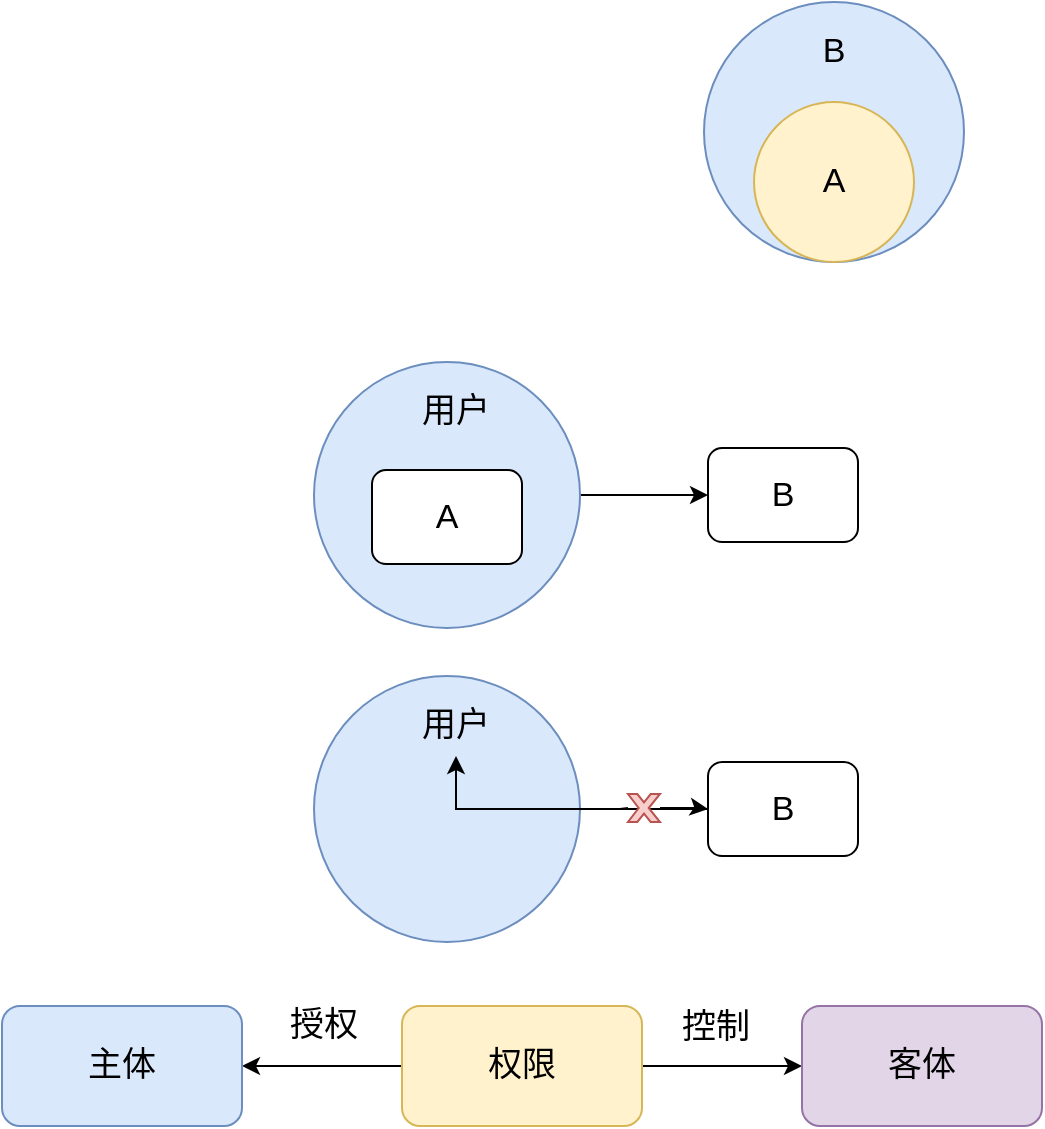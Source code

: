 <mxfile version="15.8.2" type="github" pages="3">
  <diagram id="taceTyAJeEGdWVK7jZ3p" name="第 1 页">
    <mxGraphModel dx="1298" dy="777" grid="0" gridSize="10" guides="0" tooltips="1" connect="1" arrows="1" fold="1" page="1" pageScale="1" pageWidth="827" pageHeight="1169" math="0" shadow="0">
      <root>
        <mxCell id="0" />
        <mxCell id="1" parent="0" />
        <mxCell id="iiYgcyE7dTDsDeEAPiA--2" value="" style="ellipse;whiteSpace=wrap;html=1;aspect=fixed;fillColor=#dae8fc;strokeColor=#6c8ebf;" vertex="1" parent="1">
          <mxGeometry x="410" y="170" width="130" height="130" as="geometry" />
        </mxCell>
        <mxCell id="iiYgcyE7dTDsDeEAPiA--1" value="" style="ellipse;whiteSpace=wrap;html=1;aspect=fixed;fillColor=#fff2cc;strokeColor=#d6b656;" vertex="1" parent="1">
          <mxGeometry x="435" y="220" width="80" height="80" as="geometry" />
        </mxCell>
        <mxCell id="iiYgcyE7dTDsDeEAPiA--4" value="A" style="text;html=1;strokeColor=none;fillColor=none;align=center;verticalAlign=middle;whiteSpace=wrap;rounded=0;fontSize=17;" vertex="1" parent="1">
          <mxGeometry x="445" y="245" width="60" height="30" as="geometry" />
        </mxCell>
        <mxCell id="iiYgcyE7dTDsDeEAPiA--5" value="B" style="text;html=1;strokeColor=none;fillColor=none;align=center;verticalAlign=middle;whiteSpace=wrap;rounded=0;fontSize=17;" vertex="1" parent="1">
          <mxGeometry x="445" y="180" width="60" height="30" as="geometry" />
        </mxCell>
        <mxCell id="iiYgcyE7dTDsDeEAPiA--23" value="" style="edgeStyle=orthogonalEdgeStyle;rounded=0;orthogonalLoop=1;jettySize=auto;html=1;fontSize=17;" edge="1" parent="1" source="iiYgcyE7dTDsDeEAPiA--14" target="iiYgcyE7dTDsDeEAPiA--15">
          <mxGeometry relative="1" as="geometry" />
        </mxCell>
        <mxCell id="iiYgcyE7dTDsDeEAPiA--14" value="" style="ellipse;whiteSpace=wrap;html=1;aspect=fixed;fontSize=17;fillColor=#dae8fc;strokeColor=#6c8ebf;" vertex="1" parent="1">
          <mxGeometry x="215" y="350" width="133" height="133" as="geometry" />
        </mxCell>
        <mxCell id="iiYgcyE7dTDsDeEAPiA--15" value="B" style="rounded=1;whiteSpace=wrap;html=1;fontSize=17;" vertex="1" parent="1">
          <mxGeometry x="412" y="393" width="75" height="47" as="geometry" />
        </mxCell>
        <mxCell id="iiYgcyE7dTDsDeEAPiA--16" value="A" style="rounded=1;whiteSpace=wrap;html=1;fontSize=17;" vertex="1" parent="1">
          <mxGeometry x="244" y="404" width="75" height="47" as="geometry" />
        </mxCell>
        <mxCell id="iiYgcyE7dTDsDeEAPiA--18" value="用户" style="text;html=1;strokeColor=none;fillColor=none;align=center;verticalAlign=middle;whiteSpace=wrap;rounded=0;fontSize=17;" vertex="1" parent="1">
          <mxGeometry x="256" y="360" width="60" height="30" as="geometry" />
        </mxCell>
        <mxCell id="iiYgcyE7dTDsDeEAPiA--24" value="" style="edgeStyle=orthogonalEdgeStyle;rounded=0;orthogonalLoop=1;jettySize=auto;html=1;fontSize=17;startArrow=none;" edge="1" parent="1" source="iiYgcyE7dTDsDeEAPiA--29" target="iiYgcyE7dTDsDeEAPiA--26">
          <mxGeometry relative="1" as="geometry" />
        </mxCell>
        <mxCell id="iiYgcyE7dTDsDeEAPiA--25" value="" style="ellipse;whiteSpace=wrap;html=1;aspect=fixed;fontSize=17;fillColor=#dae8fc;strokeColor=#6c8ebf;" vertex="1" parent="1">
          <mxGeometry x="215" y="507" width="133" height="133" as="geometry" />
        </mxCell>
        <mxCell id="iiYgcyE7dTDsDeEAPiA--37" value="" style="edgeStyle=orthogonalEdgeStyle;rounded=0;orthogonalLoop=1;jettySize=auto;html=1;fontSize=17;" edge="1" parent="1" source="iiYgcyE7dTDsDeEAPiA--26" target="iiYgcyE7dTDsDeEAPiA--28">
          <mxGeometry relative="1" as="geometry" />
        </mxCell>
        <mxCell id="iiYgcyE7dTDsDeEAPiA--26" value="B" style="rounded=1;whiteSpace=wrap;html=1;fontSize=17;" vertex="1" parent="1">
          <mxGeometry x="412" y="550" width="75" height="47" as="geometry" />
        </mxCell>
        <mxCell id="iiYgcyE7dTDsDeEAPiA--28" value="用户" style="text;html=1;strokeColor=none;fillColor=none;align=center;verticalAlign=middle;whiteSpace=wrap;rounded=0;fontSize=17;" vertex="1" parent="1">
          <mxGeometry x="256" y="517" width="60" height="30" as="geometry" />
        </mxCell>
        <mxCell id="iiYgcyE7dTDsDeEAPiA--29" value="" style="verticalLabelPosition=bottom;verticalAlign=top;html=1;shape=mxgraph.basic.x;fontSize=17;fillColor=#f8cecc;strokeColor=#b85450;" vertex="1" parent="1">
          <mxGeometry x="372" y="566" width="16" height="14" as="geometry" />
        </mxCell>
        <mxCell id="iiYgcyE7dTDsDeEAPiA--30" value="" style="edgeStyle=orthogonalEdgeStyle;rounded=0;orthogonalLoop=1;jettySize=auto;html=1;fontSize=17;endArrow=none;" edge="1" parent="1" source="iiYgcyE7dTDsDeEAPiA--25" target="iiYgcyE7dTDsDeEAPiA--29">
          <mxGeometry relative="1" as="geometry">
            <mxPoint x="348" y="573.5" as="sourcePoint" />
            <mxPoint x="412" y="573.5" as="targetPoint" />
          </mxGeometry>
        </mxCell>
        <mxCell id="iiYgcyE7dTDsDeEAPiA--43" value="" style="edgeStyle=orthogonalEdgeStyle;rounded=0;orthogonalLoop=1;jettySize=auto;html=1;fontSize=17;exitX=0;exitY=0.5;exitDx=0;exitDy=0;entryX=1;entryY=0.5;entryDx=0;entryDy=0;" edge="1" parent="1" source="iiYgcyE7dTDsDeEAPiA--42" target="iiYgcyE7dTDsDeEAPiA--40">
          <mxGeometry relative="1" as="geometry" />
        </mxCell>
        <mxCell id="iiYgcyE7dTDsDeEAPiA--40" value="主体" style="rounded=1;whiteSpace=wrap;html=1;fontSize=17;fillColor=#dae8fc;strokeColor=#6c8ebf;" vertex="1" parent="1">
          <mxGeometry x="59" y="672" width="120" height="60" as="geometry" />
        </mxCell>
        <mxCell id="iiYgcyE7dTDsDeEAPiA--45" value="" style="edgeStyle=orthogonalEdgeStyle;rounded=0;orthogonalLoop=1;jettySize=auto;html=1;fontSize=17;" edge="1" parent="1" source="iiYgcyE7dTDsDeEAPiA--42" target="iiYgcyE7dTDsDeEAPiA--44">
          <mxGeometry relative="1" as="geometry" />
        </mxCell>
        <mxCell id="iiYgcyE7dTDsDeEAPiA--42" value="权限" style="whiteSpace=wrap;html=1;rounded=1;fontSize=17;fillColor=#fff2cc;strokeColor=#d6b656;" vertex="1" parent="1">
          <mxGeometry x="259" y="672" width="120" height="60" as="geometry" />
        </mxCell>
        <mxCell id="iiYgcyE7dTDsDeEAPiA--44" value="客体" style="whiteSpace=wrap;html=1;rounded=1;fontSize=17;fillColor=#e1d5e7;strokeColor=#9673a6;" vertex="1" parent="1">
          <mxGeometry x="459" y="672" width="120" height="60" as="geometry" />
        </mxCell>
        <mxCell id="iiYgcyE7dTDsDeEAPiA--49" value="控制" style="text;html=1;strokeColor=none;fillColor=none;align=center;verticalAlign=middle;whiteSpace=wrap;rounded=0;fontSize=17;" vertex="1" parent="1">
          <mxGeometry x="386" y="668" width="60" height="30" as="geometry" />
        </mxCell>
        <mxCell id="iiYgcyE7dTDsDeEAPiA--63" value="授权" style="text;html=1;strokeColor=none;fillColor=none;align=center;verticalAlign=middle;whiteSpace=wrap;rounded=0;fontSize=17;" vertex="1" parent="1">
          <mxGeometry x="182" y="667" width="76" height="30" as="geometry" />
        </mxCell>
      </root>
    </mxGraphModel>
  </diagram>
  <diagram id="4K5yfLkLOCNNcJxY2Tbe" name="第 2 页">
    <mxGraphModel dx="1298" dy="777" grid="0" gridSize="10" guides="1" tooltips="1" connect="1" arrows="1" fold="1" page="1" pageScale="1" pageWidth="827" pageHeight="1169" math="0" shadow="0">
      <root>
        <mxCell id="sagHGQfsNxyZsXRIytKO-0" />
        <mxCell id="sagHGQfsNxyZsXRIytKO-1" parent="sagHGQfsNxyZsXRIytKO-0" />
        <mxCell id="sagHGQfsNxyZsXRIytKO-2" value="用户A" style="rounded=1;whiteSpace=wrap;html=1;fontSize=17;fillColor=#dae8fc;strokeColor=#6c8ebf;" vertex="1" parent="sagHGQfsNxyZsXRIytKO-1">
          <mxGeometry x="51" y="123" width="78" height="60" as="geometry" />
        </mxCell>
        <mxCell id="sagHGQfsNxyZsXRIytKO-3" value="用户B" style="rounded=1;whiteSpace=wrap;html=1;fontSize=17;fillColor=#dae8fc;strokeColor=#6c8ebf;" vertex="1" parent="sagHGQfsNxyZsXRIytKO-1">
          <mxGeometry x="51" y="242" width="78" height="60" as="geometry" />
        </mxCell>
        <mxCell id="sagHGQfsNxyZsXRIytKO-4" value="用户B" style="rounded=1;whiteSpace=wrap;html=1;fontSize=17;fillColor=#dae8fc;strokeColor=#6c8ebf;" vertex="1" parent="sagHGQfsNxyZsXRIytKO-1">
          <mxGeometry x="51" y="361" width="78" height="60" as="geometry" />
        </mxCell>
        <mxCell id="sagHGQfsNxyZsXRIytKO-5" value="查看者" style="rounded=1;whiteSpace=wrap;html=1;fontSize=17;fillColor=#d5e8d4;strokeColor=#82b366;" vertex="1" parent="sagHGQfsNxyZsXRIytKO-1">
          <mxGeometry x="281" y="123" width="115" height="60" as="geometry" />
        </mxCell>
        <mxCell id="sagHGQfsNxyZsXRIytKO-6" value="编辑角色" style="rounded=1;whiteSpace=wrap;html=1;fontSize=17;fillColor=#d5e8d4;strokeColor=#82b366;" vertex="1" parent="sagHGQfsNxyZsXRIytKO-1">
          <mxGeometry x="281" y="242" width="115" height="60" as="geometry" />
        </mxCell>
        <mxCell id="sagHGQfsNxyZsXRIytKO-7" value="审核角色" style="rounded=1;whiteSpace=wrap;html=1;fontSize=17;fillColor=#d5e8d4;strokeColor=#82b366;" vertex="1" parent="sagHGQfsNxyZsXRIytKO-1">
          <mxGeometry x="281" y="361" width="115" height="60" as="geometry" />
        </mxCell>
        <mxCell id="sagHGQfsNxyZsXRIytKO-9" value="查看权限" style="rounded=1;whiteSpace=wrap;html=1;fontSize=17;fillColor=#d5e8d4;strokeColor=#82b366;" vertex="1" parent="sagHGQfsNxyZsXRIytKO-1">
          <mxGeometry x="548" y="123" width="115" height="39" as="geometry" />
        </mxCell>
        <mxCell id="sagHGQfsNxyZsXRIytKO-10" value="新增权限" style="rounded=1;whiteSpace=wrap;html=1;fontSize=17;fillColor=#d5e8d4;strokeColor=#82b366;" vertex="1" parent="sagHGQfsNxyZsXRIytKO-1">
          <mxGeometry x="548" y="190" width="115" height="35" as="geometry" />
        </mxCell>
        <mxCell id="sagHGQfsNxyZsXRIytKO-12" value="删除权限" style="rounded=1;whiteSpace=wrap;html=1;fontSize=17;fillColor=#d5e8d4;strokeColor=#82b366;" vertex="1" parent="sagHGQfsNxyZsXRIytKO-1">
          <mxGeometry x="548" y="254.5" width="115" height="35" as="geometry" />
        </mxCell>
        <mxCell id="sagHGQfsNxyZsXRIytKO-13" value="修改权限" style="rounded=1;whiteSpace=wrap;html=1;fontSize=17;fillColor=#d5e8d4;strokeColor=#82b366;" vertex="1" parent="sagHGQfsNxyZsXRIytKO-1">
          <mxGeometry x="548" y="319" width="115" height="35" as="geometry" />
        </mxCell>
        <mxCell id="sagHGQfsNxyZsXRIytKO-14" value="审核权限" style="rounded=1;whiteSpace=wrap;html=1;fontSize=17;fillColor=#d5e8d4;strokeColor=#82b366;" vertex="1" parent="sagHGQfsNxyZsXRIytKO-1">
          <mxGeometry x="548" y="384" width="115" height="35" as="geometry" />
        </mxCell>
        <mxCell id="sagHGQfsNxyZsXRIytKO-16" value="" style="endArrow=blockThin;html=1;rounded=0;fontSize=17;exitX=1;exitY=0.5;exitDx=0;exitDy=0;entryX=0;entryY=0.5;entryDx=0;entryDy=0;strokeWidth=2;jumpSize=6;startSize=6;endFill=1;" edge="1" parent="sagHGQfsNxyZsXRIytKO-1" source="sagHGQfsNxyZsXRIytKO-6" target="sagHGQfsNxyZsXRIytKO-10">
          <mxGeometry width="50" height="50" relative="1" as="geometry">
            <mxPoint x="387" y="303" as="sourcePoint" />
            <mxPoint x="437" y="253" as="targetPoint" />
          </mxGeometry>
        </mxCell>
        <mxCell id="sagHGQfsNxyZsXRIytKO-17" value="" style="endArrow=blockThin;html=1;rounded=0;fontSize=17;exitX=1;exitY=0.5;exitDx=0;exitDy=0;entryX=0;entryY=0.5;entryDx=0;entryDy=0;strokeWidth=2;jumpSize=6;startSize=6;endFill=1;" edge="1" parent="sagHGQfsNxyZsXRIytKO-1" source="sagHGQfsNxyZsXRIytKO-6" target="sagHGQfsNxyZsXRIytKO-12">
          <mxGeometry width="50" height="50" relative="1" as="geometry">
            <mxPoint x="406" y="282" as="sourcePoint" />
            <mxPoint x="551" y="279" as="targetPoint" />
          </mxGeometry>
        </mxCell>
        <mxCell id="sagHGQfsNxyZsXRIytKO-18" value="" style="endArrow=blockThin;html=1;rounded=0;fontSize=17;exitX=1;exitY=0.5;exitDx=0;exitDy=0;entryX=0;entryY=0.5;entryDx=0;entryDy=0;strokeWidth=2;jumpSize=6;startSize=6;endFill=1;" edge="1" parent="sagHGQfsNxyZsXRIytKO-1" source="sagHGQfsNxyZsXRIytKO-6" target="sagHGQfsNxyZsXRIytKO-13">
          <mxGeometry width="50" height="50" relative="1" as="geometry">
            <mxPoint x="406" y="282" as="sourcePoint" />
            <mxPoint x="558" y="282" as="targetPoint" />
          </mxGeometry>
        </mxCell>
        <mxCell id="sagHGQfsNxyZsXRIytKO-19" value="" style="endArrow=classic;html=1;rounded=0;fontSize=17;exitX=1;exitY=0.5;exitDx=0;exitDy=0;entryX=0;entryY=0.5;entryDx=0;entryDy=0;strokeWidth=2;" edge="1" parent="sagHGQfsNxyZsXRIytKO-1" source="sagHGQfsNxyZsXRIytKO-2" target="sagHGQfsNxyZsXRIytKO-5">
          <mxGeometry width="50" height="50" relative="1" as="geometry">
            <mxPoint x="406" y="282" as="sourcePoint" />
            <mxPoint x="558" y="282" as="targetPoint" />
          </mxGeometry>
        </mxCell>
        <mxCell id="sagHGQfsNxyZsXRIytKO-20" value="" style="endArrow=blockThin;html=1;rounded=0;fontSize=17;entryX=0;entryY=0.5;entryDx=0;entryDy=0;strokeWidth=2;jumpSize=6;startSize=6;endFill=1;" edge="1" parent="sagHGQfsNxyZsXRIytKO-1" target="sagHGQfsNxyZsXRIytKO-6">
          <mxGeometry width="50" height="50" relative="1" as="geometry">
            <mxPoint x="130" y="154" as="sourcePoint" />
            <mxPoint x="291" y="163" as="targetPoint" />
          </mxGeometry>
        </mxCell>
        <mxCell id="sagHGQfsNxyZsXRIytKO-21" value="" style="endArrow=blockThin;html=1;rounded=0;fontSize=17;entryX=0;entryY=0.5;entryDx=0;entryDy=0;exitX=1;exitY=0.5;exitDx=0;exitDy=0;strokeWidth=2;jumpSize=6;startSize=6;endFill=1;" edge="1" parent="sagHGQfsNxyZsXRIytKO-1" source="sagHGQfsNxyZsXRIytKO-2" target="sagHGQfsNxyZsXRIytKO-7">
          <mxGeometry width="50" height="50" relative="1" as="geometry">
            <mxPoint x="140" y="164" as="sourcePoint" />
            <mxPoint x="291" y="282" as="targetPoint" />
          </mxGeometry>
        </mxCell>
        <mxCell id="sagHGQfsNxyZsXRIytKO-22" value="" style="endArrow=blockThin;html=1;rounded=0;fontSize=17;exitX=1;exitY=0.5;exitDx=0;exitDy=0;entryX=0;entryY=0.5;entryDx=0;entryDy=0;strokeWidth=2;jumpSize=6;startSize=6;endFill=1;" edge="1" parent="sagHGQfsNxyZsXRIytKO-1" source="sagHGQfsNxyZsXRIytKO-5" target="sagHGQfsNxyZsXRIytKO-9">
          <mxGeometry width="50" height="50" relative="1" as="geometry">
            <mxPoint x="139" y="163" as="sourcePoint" />
            <mxPoint x="291" y="163" as="targetPoint" />
          </mxGeometry>
        </mxCell>
        <mxCell id="sagHGQfsNxyZsXRIytKO-23" value="" style="endArrow=blockThin;html=1;rounded=0;fontSize=17;entryX=0;entryY=0.5;entryDx=0;entryDy=0;strokeWidth=2;jumpSize=6;startSize=6;endFill=1;" edge="1" parent="sagHGQfsNxyZsXRIytKO-1" target="sagHGQfsNxyZsXRIytKO-9">
          <mxGeometry width="50" height="50" relative="1" as="geometry">
            <mxPoint x="398" y="270" as="sourcePoint" />
            <mxPoint x="558" y="217.5" as="targetPoint" />
          </mxGeometry>
        </mxCell>
        <mxCell id="sagHGQfsNxyZsXRIytKO-24" value="" style="endArrow=blockThin;html=1;rounded=0;fontSize=17;exitX=1;exitY=0.5;exitDx=0;exitDy=0;entryX=0;entryY=0.5;entryDx=0;entryDy=0;strokeWidth=2;jumpSize=6;startSize=6;endFill=1;" edge="1" parent="sagHGQfsNxyZsXRIytKO-1" source="sagHGQfsNxyZsXRIytKO-7" target="sagHGQfsNxyZsXRIytKO-9">
          <mxGeometry width="50" height="50" relative="1" as="geometry">
            <mxPoint x="406" y="282" as="sourcePoint" />
            <mxPoint x="558" y="346.5" as="targetPoint" />
          </mxGeometry>
        </mxCell>
        <mxCell id="sagHGQfsNxyZsXRIytKO-25" value="" style="endArrow=blockThin;html=1;rounded=0;fontSize=17;exitX=1;exitY=0.5;exitDx=0;exitDy=0;entryX=0;entryY=0.5;entryDx=0;entryDy=0;strokeWidth=2;jumpSize=6;startSize=6;endFill=1;" edge="1" parent="sagHGQfsNxyZsXRIytKO-1" source="sagHGQfsNxyZsXRIytKO-7" target="sagHGQfsNxyZsXRIytKO-14">
          <mxGeometry width="50" height="50" relative="1" as="geometry">
            <mxPoint x="406" y="401" as="sourcePoint" />
            <mxPoint x="558" y="152.5" as="targetPoint" />
          </mxGeometry>
        </mxCell>
        <mxCell id="sagHGQfsNxyZsXRIytKO-26" value="" style="endArrow=blockThin;html=1;rounded=0;fontSize=17;entryX=0;entryY=0.5;entryDx=0;entryDy=0;exitX=1;exitY=0.5;exitDx=0;exitDy=0;strokeWidth=2;jumpSize=6;startSize=6;endFill=1;" edge="1" parent="sagHGQfsNxyZsXRIytKO-1" source="sagHGQfsNxyZsXRIytKO-4" target="sagHGQfsNxyZsXRIytKO-7">
          <mxGeometry width="50" height="50" relative="1" as="geometry">
            <mxPoint x="129" y="476.5" as="sourcePoint" />
            <mxPoint x="276" y="476" as="targetPoint" />
          </mxGeometry>
        </mxCell>
        <mxCell id="sagHGQfsNxyZsXRIytKO-27" value="" style="endArrow=blockThin;html=1;rounded=0;fontSize=17;entryX=0;entryY=0.5;entryDx=0;entryDy=0;exitX=1;exitY=0.5;exitDx=0;exitDy=0;strokeWidth=2;jumpSize=6;startSize=6;endFill=1;" edge="1" parent="sagHGQfsNxyZsXRIytKO-1" source="sagHGQfsNxyZsXRIytKO-3" target="sagHGQfsNxyZsXRIytKO-6">
          <mxGeometry width="50" height="50" relative="1" as="geometry">
            <mxPoint x="139" y="401" as="sourcePoint" />
            <mxPoint x="291" y="401" as="targetPoint" />
          </mxGeometry>
        </mxCell>
        <mxCell id="sagHGQfsNxyZsXRIytKO-28" value="客服主管" style="rounded=1;whiteSpace=wrap;html=1;fontSize=17;fillColor=#f8cecc;strokeColor=#b85450;" vertex="1" parent="sagHGQfsNxyZsXRIytKO-1">
          <mxGeometry x="111" y="515" width="100" height="60" as="geometry" />
        </mxCell>
        <mxCell id="sagHGQfsNxyZsXRIytKO-29" value="客服组长" style="rounded=1;whiteSpace=wrap;html=1;fontSize=17;fillColor=#f8cecc;strokeColor=#b85450;" vertex="1" parent="sagHGQfsNxyZsXRIytKO-1">
          <mxGeometry x="174" y="647" width="100" height="60" as="geometry" />
        </mxCell>
        <mxCell id="sagHGQfsNxyZsXRIytKO-30" value="客服前台" style="rounded=1;whiteSpace=wrap;html=1;fontSize=17;fillColor=#f8cecc;strokeColor=#b85450;" vertex="1" parent="sagHGQfsNxyZsXRIytKO-1">
          <mxGeometry x="40" y="647" width="100" height="60" as="geometry" />
        </mxCell>
        <mxCell id="sagHGQfsNxyZsXRIytKO-32" value="保安主管" style="rounded=1;whiteSpace=wrap;html=1;fontSize=17;fillColor=#f8cecc;strokeColor=#b85450;" vertex="1" parent="sagHGQfsNxyZsXRIytKO-1">
          <mxGeometry x="377" y="515" width="100" height="60" as="geometry" />
        </mxCell>
        <mxCell id="sagHGQfsNxyZsXRIytKO-33" value="门口保安" style="rounded=1;whiteSpace=wrap;html=1;fontSize=17;fillColor=#f8cecc;strokeColor=#b85450;" vertex="1" parent="sagHGQfsNxyZsXRIytKO-1">
          <mxGeometry x="442" y="647" width="100" height="60" as="geometry" />
        </mxCell>
        <mxCell id="sagHGQfsNxyZsXRIytKO-34" value="巡逻保安" style="rounded=1;whiteSpace=wrap;html=1;fontSize=17;fillColor=#f8cecc;strokeColor=#b85450;" vertex="1" parent="sagHGQfsNxyZsXRIytKO-1">
          <mxGeometry x="308" y="647" width="100" height="60" as="geometry" />
        </mxCell>
        <mxCell id="sagHGQfsNxyZsXRIytKO-36" value="" style="endArrow=blockThin;html=1;rounded=0;fontSize=17;entryX=0.5;entryY=0;entryDx=0;entryDy=0;exitX=0.5;exitY=1;exitDx=0;exitDy=0;strokeWidth=2;jumpSize=6;startSize=6;endFill=1;" edge="1" parent="sagHGQfsNxyZsXRIytKO-1" source="sagHGQfsNxyZsXRIytKO-28" target="sagHGQfsNxyZsXRIytKO-30">
          <mxGeometry width="50" height="50" relative="1" as="geometry">
            <mxPoint x="227" y="593" as="sourcePoint" />
            <mxPoint x="379" y="593" as="targetPoint" />
          </mxGeometry>
        </mxCell>
        <mxCell id="sagHGQfsNxyZsXRIytKO-37" value="" style="endArrow=blockThin;html=1;rounded=0;fontSize=17;entryX=0.5;entryY=0;entryDx=0;entryDy=0;exitX=0.5;exitY=1;exitDx=0;exitDy=0;strokeWidth=2;jumpSize=6;startSize=6;endFill=1;" edge="1" parent="sagHGQfsNxyZsXRIytKO-1" source="sagHGQfsNxyZsXRIytKO-28" target="sagHGQfsNxyZsXRIytKO-29">
          <mxGeometry width="50" height="50" relative="1" as="geometry">
            <mxPoint x="179" y="585" as="sourcePoint" />
            <mxPoint x="100" y="657" as="targetPoint" />
          </mxGeometry>
        </mxCell>
        <mxCell id="sagHGQfsNxyZsXRIytKO-38" value="" style="endArrow=blockThin;html=1;rounded=0;fontSize=17;entryX=0.5;entryY=0;entryDx=0;entryDy=0;exitX=0.5;exitY=1;exitDx=0;exitDy=0;strokeWidth=2;jumpSize=6;startSize=6;endFill=1;" edge="1" parent="sagHGQfsNxyZsXRIytKO-1" source="sagHGQfsNxyZsXRIytKO-32" target="sagHGQfsNxyZsXRIytKO-34">
          <mxGeometry width="50" height="50" relative="1" as="geometry">
            <mxPoint x="179" y="585" as="sourcePoint" />
            <mxPoint x="100" y="657" as="targetPoint" />
          </mxGeometry>
        </mxCell>
        <mxCell id="sagHGQfsNxyZsXRIytKO-39" value="" style="endArrow=blockThin;html=1;rounded=0;fontSize=17;entryX=0.5;entryY=0;entryDx=0;entryDy=0;exitX=0.5;exitY=1;exitDx=0;exitDy=0;strokeWidth=2;jumpSize=6;startSize=6;endFill=1;" edge="1" parent="sagHGQfsNxyZsXRIytKO-1" source="sagHGQfsNxyZsXRIytKO-32" target="sagHGQfsNxyZsXRIytKO-33">
          <mxGeometry width="50" height="50" relative="1" as="geometry">
            <mxPoint x="437" y="585" as="sourcePoint" />
            <mxPoint x="368" y="657" as="targetPoint" />
          </mxGeometry>
        </mxCell>
        <mxCell id="IW2RMWD5UjYMNYAYPAxk-1" style="edgeStyle=orthogonalEdgeStyle;rounded=0;jumpSize=6;orthogonalLoop=1;jettySize=auto;html=1;exitX=1;exitY=0.5;exitDx=0;exitDy=0;fontSize=17;endArrow=blockThin;endFill=1;startSize=6;strokeWidth=2;" edge="1" parent="sagHGQfsNxyZsXRIytKO-1" source="sagHGQfsNxyZsXRIytKO-41" target="sagHGQfsNxyZsXRIytKO-43">
          <mxGeometry relative="1" as="geometry" />
        </mxCell>
        <mxCell id="IW2RMWD5UjYMNYAYPAxk-4" style="edgeStyle=orthogonalEdgeStyle;rounded=0;jumpSize=6;orthogonalLoop=1;jettySize=auto;html=1;exitX=0.5;exitY=1;exitDx=0;exitDy=0;fontSize=17;endArrow=blockThin;endFill=1;startSize=6;strokeWidth=2;startArrow=blockThin;startFill=1;" edge="1" parent="sagHGQfsNxyZsXRIytKO-1" source="sagHGQfsNxyZsXRIytKO-41" target="IW2RMWD5UjYMNYAYPAxk-3">
          <mxGeometry relative="1" as="geometry" />
        </mxCell>
        <mxCell id="sagHGQfsNxyZsXRIytKO-41" value="销售" style="rounded=1;whiteSpace=wrap;html=1;fontSize=17;fillColor=#f8cecc;strokeColor=#b85450;" vertex="1" parent="sagHGQfsNxyZsXRIytKO-1">
          <mxGeometry x="378" y="912" width="100" height="60" as="geometry" />
        </mxCell>
        <mxCell id="sagHGQfsNxyZsXRIytKO-44" style="edgeStyle=orthogonalEdgeStyle;rounded=0;jumpSize=6;orthogonalLoop=1;jettySize=auto;html=1;exitX=1;exitY=0.5;exitDx=0;exitDy=0;entryX=0;entryY=0.5;entryDx=0;entryDy=0;fontSize=17;endArrow=blockThin;endFill=1;startSize=6;strokeWidth=2;" edge="1" parent="sagHGQfsNxyZsXRIytKO-1" source="sagHGQfsNxyZsXRIytKO-42" target="sagHGQfsNxyZsXRIytKO-41">
          <mxGeometry relative="1" as="geometry" />
        </mxCell>
        <mxCell id="IW2RMWD5UjYMNYAYPAxk-6" style="edgeStyle=orthogonalEdgeStyle;rounded=0;jumpSize=6;orthogonalLoop=1;jettySize=auto;html=1;fontSize=17;startArrow=blockThin;startFill=1;endArrow=blockThin;endFill=1;startSize=6;strokeWidth=2;entryX=0.5;entryY=0;entryDx=0;entryDy=0;" edge="1" parent="sagHGQfsNxyZsXRIytKO-1" source="sagHGQfsNxyZsXRIytKO-42" target="sagHGQfsNxyZsXRIytKO-42">
          <mxGeometry relative="1" as="geometry">
            <mxPoint x="154" y="888" as="targetPoint" />
            <Array as="points">
              <mxPoint x="217" y="892" />
              <mxPoint x="145" y="892" />
              <mxPoint x="145" y="992" />
              <mxPoint x="217" y="992" />
            </Array>
          </mxGeometry>
        </mxCell>
        <mxCell id="sagHGQfsNxyZsXRIytKO-42" value="销售主管" style="rounded=1;whiteSpace=wrap;html=1;fontSize=17;fillColor=#f8cecc;strokeColor=#b85450;" vertex="1" parent="sagHGQfsNxyZsXRIytKO-1">
          <mxGeometry x="167" y="912" width="100" height="60" as="geometry" />
        </mxCell>
        <mxCell id="sagHGQfsNxyZsXRIytKO-43" value="财务" style="rounded=1;whiteSpace=wrap;html=1;fontSize=17;fillColor=#f8cecc;strokeColor=#b85450;" vertex="1" parent="sagHGQfsNxyZsXRIytKO-1">
          <mxGeometry x="589" y="912" width="100" height="60" as="geometry" />
        </mxCell>
        <mxCell id="IW2RMWD5UjYMNYAYPAxk-0" value="先决条件" style="text;html=1;strokeColor=none;fillColor=none;align=center;verticalAlign=middle;whiteSpace=wrap;rounded=0;fontSize=17;" vertex="1" parent="sagHGQfsNxyZsXRIytKO-1">
          <mxGeometry x="285" y="906" width="76" height="30" as="geometry" />
        </mxCell>
        <mxCell id="IW2RMWD5UjYMNYAYPAxk-2" value="静态互斥" style="text;html=1;strokeColor=none;fillColor=none;align=center;verticalAlign=middle;whiteSpace=wrap;rounded=0;fontSize=17;" vertex="1" parent="sagHGQfsNxyZsXRIytKO-1">
          <mxGeometry x="491" y="906" width="76" height="30" as="geometry" />
        </mxCell>
        <mxCell id="IW2RMWD5UjYMNYAYPAxk-3" value="消费者" style="rounded=1;whiteSpace=wrap;html=1;fontSize=17;fillColor=#f8cecc;strokeColor=#b85450;" vertex="1" parent="sagHGQfsNxyZsXRIytKO-1">
          <mxGeometry x="378" y="1057" width="100" height="60" as="geometry" />
        </mxCell>
        <mxCell id="IW2RMWD5UjYMNYAYPAxk-5" value="动态互斥" style="text;html=1;strokeColor=none;fillColor=none;align=center;verticalAlign=middle;whiteSpace=wrap;rounded=0;fontSize=17;" vertex="1" parent="sagHGQfsNxyZsXRIytKO-1">
          <mxGeometry x="438" y="1000" width="76" height="30" as="geometry" />
        </mxCell>
        <mxCell id="IW2RMWD5UjYMNYAYPAxk-8" value="基数约束" style="text;html=1;strokeColor=none;fillColor=none;align=center;verticalAlign=middle;whiteSpace=wrap;rounded=0;fontSize=17;" vertex="1" parent="sagHGQfsNxyZsXRIytKO-1">
          <mxGeometry x="114" y="925" width="24" height="30" as="geometry" />
        </mxCell>
      </root>
    </mxGraphModel>
  </diagram>
  <diagram id="OweP9OI7gUfFM_yoVUrO" name="第 3 页">
    <mxGraphModel dx="1298" dy="777" grid="0" gridSize="10" guides="1" tooltips="1" connect="1" arrows="1" fold="1" page="1" pageScale="1" pageWidth="827" pageHeight="1169" math="0" shadow="0">
      <root>
        <mxCell id="jEJX6bK2o1a4a33byLZ0-0" />
        <mxCell id="jEJX6bK2o1a4a33byLZ0-1" parent="jEJX6bK2o1a4a33byLZ0-0" />
        <mxCell id="jR8rBJApSopkpOWN_0Tr-79" value="" style="rounded=0;whiteSpace=wrap;html=1;fontSize=17;fillColor=#e3c800;strokeColor=#B09500;fontColor=#000000;" vertex="1" parent="jEJX6bK2o1a4a33byLZ0-1">
          <mxGeometry x="219.5" y="504.5" width="868" height="300" as="geometry" />
        </mxCell>
        <mxCell id="jR8rBJApSopkpOWN_0Tr-16" value="" style="rounded=0;whiteSpace=wrap;html=1;fontSize=17;fillColor=#e1d5e7;strokeColor=#9673a6;" vertex="1" parent="jEJX6bK2o1a4a33byLZ0-1">
          <mxGeometry x="219" y="662.5" width="868" height="300" as="geometry" />
        </mxCell>
        <mxCell id="jR8rBJApSopkpOWN_0Tr-72" value="用户组&lt;br&gt;(自定义角色)" style="rounded=1;whiteSpace=wrap;html=1;fontSize=17;fillColor=#ffe6cc;strokeColor=#d79b00;verticalAlign=top;" vertex="1" parent="jEJX6bK2o1a4a33byLZ0-1">
          <mxGeometry x="912" y="745" width="120" height="181" as="geometry" />
        </mxCell>
        <mxCell id="jEJX6bK2o1a4a33byLZ0-7" style="edgeStyle=orthogonalEdgeStyle;rounded=0;jumpSize=6;orthogonalLoop=1;jettySize=auto;html=1;exitX=1;exitY=0.5;exitDx=0;exitDy=0;entryX=0;entryY=0.5;entryDx=0;entryDy=0;fontSize=17;startArrow=blockThin;startFill=1;endArrow=blockThin;endFill=1;startSize=6;strokeWidth=2;" edge="1" parent="jEJX6bK2o1a4a33byLZ0-1" source="jEJX6bK2o1a4a33byLZ0-2" target="jEJX6bK2o1a4a33byLZ0-3">
          <mxGeometry relative="1" as="geometry" />
        </mxCell>
        <mxCell id="jEJX6bK2o1a4a33byLZ0-8" style="edgeStyle=orthogonalEdgeStyle;rounded=0;jumpSize=6;orthogonalLoop=1;jettySize=auto;html=1;exitX=1;exitY=0.5;exitDx=0;exitDy=0;entryX=0;entryY=0.5;entryDx=0;entryDy=0;fontSize=17;startArrow=blockThin;startFill=1;endArrow=blockThin;endFill=1;startSize=6;strokeWidth=2;" edge="1" parent="jEJX6bK2o1a4a33byLZ0-1" source="jEJX6bK2o1a4a33byLZ0-2" target="jEJX6bK2o1a4a33byLZ0-4">
          <mxGeometry relative="1" as="geometry" />
        </mxCell>
        <mxCell id="jEJX6bK2o1a4a33byLZ0-9" style="edgeStyle=orthogonalEdgeStyle;rounded=0;jumpSize=6;orthogonalLoop=1;jettySize=auto;html=1;exitX=1;exitY=0.5;exitDx=0;exitDy=0;entryX=0;entryY=0.5;entryDx=0;entryDy=0;fontSize=17;startArrow=blockThin;startFill=1;endArrow=blockThin;endFill=1;startSize=6;strokeWidth=2;" edge="1" parent="jEJX6bK2o1a4a33byLZ0-1" source="jEJX6bK2o1a4a33byLZ0-2" target="jEJX6bK2o1a4a33byLZ0-5">
          <mxGeometry relative="1" as="geometry" />
        </mxCell>
        <mxCell id="jEJX6bK2o1a4a33byLZ0-10" style="edgeStyle=orthogonalEdgeStyle;rounded=0;jumpSize=6;orthogonalLoop=1;jettySize=auto;html=1;exitX=1;exitY=0.5;exitDx=0;exitDy=0;entryX=0;entryY=0.5;entryDx=0;entryDy=0;fontSize=17;startArrow=blockThin;startFill=1;endArrow=blockThin;endFill=1;startSize=6;strokeWidth=2;" edge="1" parent="jEJX6bK2o1a4a33byLZ0-1" source="jEJX6bK2o1a4a33byLZ0-2" target="jEJX6bK2o1a4a33byLZ0-6">
          <mxGeometry relative="1" as="geometry" />
        </mxCell>
        <mxCell id="jEJX6bK2o1a4a33byLZ0-2" value="主体" style="rounded=1;whiteSpace=wrap;html=1;fontSize=17;fillColor=#dae8fc;strokeColor=#6c8ebf;" vertex="1" parent="jEJX6bK2o1a4a33byLZ0-1">
          <mxGeometry x="27" y="196" width="92" height="60" as="geometry" />
        </mxCell>
        <mxCell id="jEJX6bK2o1a4a33byLZ0-3" value="环境属性&lt;br&gt;（空间限制、时间限制、频度限制）" style="rounded=1;whiteSpace=wrap;html=1;fontSize=17;fillColor=#d5e8d4;strokeColor=#82b366;" vertex="1" parent="jEJX6bK2o1a4a33byLZ0-1">
          <mxGeometry x="206" y="51" width="305" height="60" as="geometry" />
        </mxCell>
        <mxCell id="jEJX6bK2o1a4a33byLZ0-4" value="主体属性&lt;br&gt;（工号、手机号、职级、职位）" style="rounded=1;whiteSpace=wrap;html=1;fontSize=17;fillColor=#d5e8d4;strokeColor=#82b366;" vertex="1" parent="jEJX6bK2o1a4a33byLZ0-1">
          <mxGeometry x="206" y="144" width="304" height="60" as="geometry" />
        </mxCell>
        <mxCell id="jEJX6bK2o1a4a33byLZ0-5" value="客体属性&lt;br&gt;（代码）" style="rounded=1;whiteSpace=wrap;html=1;fontSize=17;fillColor=#d5e8d4;strokeColor=#82b366;" vertex="1" parent="jEJX6bK2o1a4a33byLZ0-1">
          <mxGeometry x="207" y="237" width="303" height="60" as="geometry" />
        </mxCell>
        <mxCell id="jEJX6bK2o1a4a33byLZ0-6" value="操作属性&lt;br&gt;（读写、只读、下载）" style="rounded=1;whiteSpace=wrap;html=1;fontSize=17;fillColor=#d5e8d4;strokeColor=#82b366;" vertex="1" parent="jEJX6bK2o1a4a33byLZ0-1">
          <mxGeometry x="207" y="330" width="303" height="60" as="geometry" />
        </mxCell>
        <mxCell id="jEJX6bK2o1a4a33byLZ0-13" style="edgeStyle=orthogonalEdgeStyle;rounded=0;jumpSize=6;orthogonalLoop=1;jettySize=auto;html=1;exitX=0;exitY=0.5;exitDx=0;exitDy=0;entryX=1;entryY=0.5;entryDx=0;entryDy=0;fontSize=17;startArrow=blockThin;startFill=1;endArrow=blockThin;endFill=1;startSize=6;strokeWidth=2;" edge="1" parent="jEJX6bK2o1a4a33byLZ0-1" source="jEJX6bK2o1a4a33byLZ0-12" target="jEJX6bK2o1a4a33byLZ0-3">
          <mxGeometry relative="1" as="geometry" />
        </mxCell>
        <mxCell id="jEJX6bK2o1a4a33byLZ0-14" style="edgeStyle=orthogonalEdgeStyle;rounded=0;jumpSize=6;orthogonalLoop=1;jettySize=auto;html=1;exitX=0;exitY=0.5;exitDx=0;exitDy=0;entryX=1;entryY=0.5;entryDx=0;entryDy=0;fontSize=17;startArrow=blockThin;startFill=1;endArrow=blockThin;endFill=1;startSize=6;strokeWidth=2;" edge="1" parent="jEJX6bK2o1a4a33byLZ0-1" source="jEJX6bK2o1a4a33byLZ0-12" target="jEJX6bK2o1a4a33byLZ0-4">
          <mxGeometry relative="1" as="geometry" />
        </mxCell>
        <mxCell id="jEJX6bK2o1a4a33byLZ0-15" style="edgeStyle=orthogonalEdgeStyle;rounded=0;jumpSize=6;orthogonalLoop=1;jettySize=auto;html=1;exitX=0;exitY=0.5;exitDx=0;exitDy=0;entryX=1;entryY=0.5;entryDx=0;entryDy=0;fontSize=17;startArrow=blockThin;startFill=1;endArrow=blockThin;endFill=1;startSize=6;strokeWidth=2;" edge="1" parent="jEJX6bK2o1a4a33byLZ0-1" source="jEJX6bK2o1a4a33byLZ0-12" target="jEJX6bK2o1a4a33byLZ0-5">
          <mxGeometry relative="1" as="geometry" />
        </mxCell>
        <mxCell id="jEJX6bK2o1a4a33byLZ0-16" style="edgeStyle=orthogonalEdgeStyle;rounded=0;jumpSize=6;orthogonalLoop=1;jettySize=auto;html=1;exitX=0;exitY=0.5;exitDx=0;exitDy=0;entryX=1;entryY=0.5;entryDx=0;entryDy=0;fontSize=17;startArrow=blockThin;startFill=1;endArrow=blockThin;endFill=1;startSize=6;strokeWidth=2;" edge="1" parent="jEJX6bK2o1a4a33byLZ0-1" source="jEJX6bK2o1a4a33byLZ0-12" target="jEJX6bK2o1a4a33byLZ0-6">
          <mxGeometry relative="1" as="geometry" />
        </mxCell>
        <mxCell id="jEJX6bK2o1a4a33byLZ0-12" value="客体" style="rounded=1;whiteSpace=wrap;html=1;fontSize=17;fillColor=#f8cecc;strokeColor=#b85450;" vertex="1" parent="jEJX6bK2o1a4a33byLZ0-1">
          <mxGeometry x="664" y="196" width="92" height="60" as="geometry" />
        </mxCell>
        <mxCell id="KDMqfwoqv19sXDSOPV22-0" value="动态计算权限" style="text;html=1;strokeColor=none;fillColor=none;align=center;verticalAlign=middle;whiteSpace=wrap;rounded=0;fontSize=17;" vertex="1" parent="jEJX6bK2o1a4a33byLZ0-1">
          <mxGeometry x="588" y="188" width="76" height="30" as="geometry" />
        </mxCell>
        <mxCell id="jR8rBJApSopkpOWN_0Tr-2" value="管理员" style="rounded=1;whiteSpace=wrap;html=1;fontSize=17;fillColor=#d5e8d4;strokeColor=#82b366;verticalAlign=top;" vertex="1" parent="jEJX6bK2o1a4a33byLZ0-1">
          <mxGeometry x="240" y="748.5" width="120" height="181" as="geometry" />
        </mxCell>
        <mxCell id="jR8rBJApSopkpOWN_0Tr-25" style="edgeStyle=orthogonalEdgeStyle;rounded=0;jumpSize=6;orthogonalLoop=1;jettySize=auto;html=1;exitX=1;exitY=0.5;exitDx=0;exitDy=0;entryX=0;entryY=0.5;entryDx=0;entryDy=0;fontSize=14;startArrow=none;startFill=0;endArrow=blockThin;endFill=1;startSize=6;strokeWidth=2;" edge="1" parent="jEJX6bK2o1a4a33byLZ0-1" source="jR8rBJApSopkpOWN_0Tr-12" target="jR8rBJApSopkpOWN_0Tr-16">
          <mxGeometry relative="1" as="geometry" />
        </mxCell>
        <mxCell id="jR8rBJApSopkpOWN_0Tr-12" value="用户" style="rounded=1;whiteSpace=wrap;html=1;fontSize=17;fillColor=#dae8fc;strokeColor=#6c8ebf;" vertex="1" parent="jEJX6bK2o1a4a33byLZ0-1">
          <mxGeometry x="71" y="782.5" width="100" height="60" as="geometry" />
        </mxCell>
        <mxCell id="jR8rBJApSopkpOWN_0Tr-17" value="角色" style="text;html=1;strokeColor=none;fillColor=none;align=center;verticalAlign=middle;whiteSpace=wrap;rounded=0;fontSize=29;" vertex="1" parent="jEJX6bK2o1a4a33byLZ0-1">
          <mxGeometry x="219.5" y="671" width="76" height="30" as="geometry" />
        </mxCell>
        <mxCell id="jR8rBJApSopkpOWN_0Tr-26" value="1.数据内容查看" style="rounded=1;whiteSpace=wrap;html=1;fontSize=17;fillColor=#f8cecc;strokeColor=#b85450;align=left;" vertex="1" parent="jEJX6bK2o1a4a33byLZ0-1">
          <mxGeometry x="316" y="520" width="130" height="40" as="geometry" />
        </mxCell>
        <mxCell id="jR8rBJApSopkpOWN_0Tr-27" value="2.数据内容导出" style="rounded=1;whiteSpace=wrap;html=1;fontSize=17;fillColor=#f8cecc;strokeColor=#b85450;align=left;" vertex="1" parent="jEJX6bK2o1a4a33byLZ0-1">
          <mxGeometry x="470" y="520" width="130" height="40" as="geometry" />
        </mxCell>
        <mxCell id="jR8rBJApSopkpOWN_0Tr-28" value="3.数据内容编辑" style="rounded=1;whiteSpace=wrap;html=1;fontSize=17;fillColor=#f8cecc;strokeColor=#b85450;align=left;" vertex="1" parent="jEJX6bK2o1a4a33byLZ0-1">
          <mxGeometry x="626" y="520" width="130" height="40" as="geometry" />
        </mxCell>
        <mxCell id="jR8rBJApSopkpOWN_0Tr-29" value="4.数据集使用" style="rounded=1;whiteSpace=wrap;html=1;fontSize=17;fillColor=#f8cecc;strokeColor=#b85450;align=left;" vertex="1" parent="jEJX6bK2o1a4a33byLZ0-1">
          <mxGeometry x="782" y="520" width="130" height="40" as="geometry" />
        </mxCell>
        <mxCell id="jR8rBJApSopkpOWN_0Tr-30" value="5.数据集编辑" style="rounded=1;whiteSpace=wrap;html=1;fontSize=17;fillColor=#f8cecc;strokeColor=#b85450;align=left;" vertex="1" parent="jEJX6bK2o1a4a33byLZ0-1">
          <mxGeometry x="938" y="520" width="130" height="40" as="geometry" />
        </mxCell>
        <mxCell id="jR8rBJApSopkpOWN_0Tr-31" value="6.数据源使用" style="rounded=1;whiteSpace=wrap;html=1;fontSize=17;fillColor=#f8cecc;strokeColor=#b85450;align=left;" vertex="1" parent="jEJX6bK2o1a4a33byLZ0-1">
          <mxGeometry x="316" y="588" width="130" height="40" as="geometry" />
        </mxCell>
        <mxCell id="jR8rBJApSopkpOWN_0Tr-32" value="7.数据源编辑" style="rounded=1;whiteSpace=wrap;html=1;fontSize=17;fillColor=#f8cecc;strokeColor=#b85450;align=left;" vertex="1" parent="jEJX6bK2o1a4a33byLZ0-1">
          <mxGeometry x="472" y="588" width="130" height="40" as="geometry" />
        </mxCell>
        <mxCell id="jR8rBJApSopkpOWN_0Tr-33" value="8.组织管理" style="rounded=1;whiteSpace=wrap;html=1;fontSize=17;fillColor=#f8cecc;strokeColor=#b85450;align=left;" vertex="1" parent="jEJX6bK2o1a4a33byLZ0-1">
          <mxGeometry x="626" y="588" width="130" height="40" as="geometry" />
        </mxCell>
        <mxCell id="jR8rBJApSopkpOWN_0Tr-34" value="9.空间管理" style="rounded=1;whiteSpace=wrap;html=1;fontSize=17;fillColor=#f8cecc;strokeColor=#b85450;align=left;" vertex="1" parent="jEJX6bK2o1a4a33byLZ0-1">
          <mxGeometry x="782" y="588" width="130" height="40" as="geometry" />
        </mxCell>
        <mxCell id="jR8rBJApSopkpOWN_0Tr-35" value="开发者" style="rounded=1;whiteSpace=wrap;html=1;fontSize=17;fillColor=#d5e8d4;strokeColor=#82b366;verticalAlign=top;" vertex="1" parent="jEJX6bK2o1a4a33byLZ0-1">
          <mxGeometry x="402" y="748.5" width="120" height="181" as="geometry" />
        </mxCell>
        <mxCell id="jR8rBJApSopkpOWN_0Tr-36" value="分析师" style="rounded=1;whiteSpace=wrap;html=1;fontSize=17;fillColor=#d5e8d4;strokeColor=#82b366;verticalAlign=top;" vertex="1" parent="jEJX6bK2o1a4a33byLZ0-1">
          <mxGeometry x="574" y="748.5" width="120" height="181" as="geometry" />
        </mxCell>
        <mxCell id="jR8rBJApSopkpOWN_0Tr-37" value="查看者" style="rounded=1;whiteSpace=wrap;html=1;fontSize=17;fillColor=#d5e8d4;strokeColor=#82b366;verticalAlign=top;" vertex="1" parent="jEJX6bK2o1a4a33byLZ0-1">
          <mxGeometry x="746" y="748.5" width="120" height="181" as="geometry" />
        </mxCell>
        <mxCell id="jR8rBJApSopkpOWN_0Tr-39" value="1" style="rounded=1;whiteSpace=wrap;html=1;fontSize=17;fillColor=#f8cecc;strokeColor=#b85450;verticalAlign=middle;" vertex="1" parent="jEJX6bK2o1a4a33byLZ0-1">
          <mxGeometry x="249" y="804.5" width="31" height="29" as="geometry" />
        </mxCell>
        <mxCell id="jR8rBJApSopkpOWN_0Tr-40" value="2" style="rounded=1;whiteSpace=wrap;html=1;fontSize=17;fillColor=#f8cecc;strokeColor=#b85450;verticalAlign=middle;" vertex="1" parent="jEJX6bK2o1a4a33byLZ0-1">
          <mxGeometry x="284.5" y="804.5" width="31" height="29" as="geometry" />
        </mxCell>
        <mxCell id="jR8rBJApSopkpOWN_0Tr-41" value="3" style="rounded=1;whiteSpace=wrap;html=1;fontSize=17;fillColor=#f8cecc;strokeColor=#b85450;verticalAlign=middle;" vertex="1" parent="jEJX6bK2o1a4a33byLZ0-1">
          <mxGeometry x="320" y="804.5" width="31" height="29" as="geometry" />
        </mxCell>
        <mxCell id="jR8rBJApSopkpOWN_0Tr-42" value="4" style="rounded=1;whiteSpace=wrap;html=1;fontSize=17;fillColor=#f8cecc;strokeColor=#b85450;verticalAlign=middle;" vertex="1" parent="jEJX6bK2o1a4a33byLZ0-1">
          <mxGeometry x="249" y="844.5" width="32" height="29" as="geometry" />
        </mxCell>
        <mxCell id="jR8rBJApSopkpOWN_0Tr-43" value="5" style="rounded=1;whiteSpace=wrap;html=1;fontSize=17;fillColor=#f8cecc;strokeColor=#b85450;verticalAlign=middle;" vertex="1" parent="jEJX6bK2o1a4a33byLZ0-1">
          <mxGeometry x="284.5" y="844.5" width="31.5" height="29" as="geometry" />
        </mxCell>
        <mxCell id="jR8rBJApSopkpOWN_0Tr-44" value="6" style="rounded=1;whiteSpace=wrap;html=1;fontSize=17;fillColor=#f8cecc;strokeColor=#b85450;verticalAlign=middle;" vertex="1" parent="jEJX6bK2o1a4a33byLZ0-1">
          <mxGeometry x="320" y="844.5" width="31" height="29" as="geometry" />
        </mxCell>
        <mxCell id="jR8rBJApSopkpOWN_0Tr-45" value="7" style="rounded=1;whiteSpace=wrap;html=1;fontSize=17;fillColor=#f8cecc;strokeColor=#b85450;verticalAlign=middle;" vertex="1" parent="jEJX6bK2o1a4a33byLZ0-1">
          <mxGeometry x="249.25" y="883.5" width="31" height="29" as="geometry" />
        </mxCell>
        <mxCell id="jR8rBJApSopkpOWN_0Tr-48" value="8" style="rounded=1;whiteSpace=wrap;html=1;fontSize=17;fillColor=#f8cecc;strokeColor=#b85450;verticalAlign=middle;" vertex="1" parent="jEJX6bK2o1a4a33byLZ0-1">
          <mxGeometry x="285" y="883.5" width="31" height="29" as="geometry" />
        </mxCell>
        <mxCell id="jR8rBJApSopkpOWN_0Tr-49" value="9" style="rounded=1;whiteSpace=wrap;html=1;fontSize=17;fillColor=#f8cecc;strokeColor=#b85450;verticalAlign=middle;" vertex="1" parent="jEJX6bK2o1a4a33byLZ0-1">
          <mxGeometry x="320" y="883.5" width="31" height="29" as="geometry" />
        </mxCell>
        <mxCell id="jR8rBJApSopkpOWN_0Tr-50" value="1" style="rounded=1;whiteSpace=wrap;html=1;fontSize=17;fillColor=#f8cecc;strokeColor=#b85450;verticalAlign=middle;" vertex="1" parent="jEJX6bK2o1a4a33byLZ0-1">
          <mxGeometry x="411" y="804.5" width="31" height="29" as="geometry" />
        </mxCell>
        <mxCell id="jR8rBJApSopkpOWN_0Tr-51" value="2" style="rounded=1;whiteSpace=wrap;html=1;fontSize=17;fillColor=#f8cecc;strokeColor=#b85450;verticalAlign=middle;" vertex="1" parent="jEJX6bK2o1a4a33byLZ0-1">
          <mxGeometry x="446.5" y="804.5" width="31" height="29" as="geometry" />
        </mxCell>
        <mxCell id="jR8rBJApSopkpOWN_0Tr-52" value="3" style="rounded=1;whiteSpace=wrap;html=1;fontSize=17;fillColor=#f8cecc;strokeColor=#b85450;verticalAlign=middle;" vertex="1" parent="jEJX6bK2o1a4a33byLZ0-1">
          <mxGeometry x="482" y="804.5" width="31" height="29" as="geometry" />
        </mxCell>
        <mxCell id="jR8rBJApSopkpOWN_0Tr-53" value="4" style="rounded=1;whiteSpace=wrap;html=1;fontSize=17;fillColor=#f8cecc;strokeColor=#b85450;verticalAlign=middle;" vertex="1" parent="jEJX6bK2o1a4a33byLZ0-1">
          <mxGeometry x="411" y="844.5" width="32" height="29" as="geometry" />
        </mxCell>
        <mxCell id="jR8rBJApSopkpOWN_0Tr-54" value="5" style="rounded=1;whiteSpace=wrap;html=1;fontSize=17;fillColor=#f8cecc;strokeColor=#b85450;verticalAlign=middle;" vertex="1" parent="jEJX6bK2o1a4a33byLZ0-1">
          <mxGeometry x="446.5" y="844.5" width="31.5" height="29" as="geometry" />
        </mxCell>
        <mxCell id="jR8rBJApSopkpOWN_0Tr-55" value="6" style="rounded=1;whiteSpace=wrap;html=1;fontSize=17;fillColor=#f8cecc;strokeColor=#b85450;verticalAlign=middle;" vertex="1" parent="jEJX6bK2o1a4a33byLZ0-1">
          <mxGeometry x="482" y="844.5" width="31" height="29" as="geometry" />
        </mxCell>
        <mxCell id="jR8rBJApSopkpOWN_0Tr-56" value="7" style="rounded=1;whiteSpace=wrap;html=1;fontSize=17;fillColor=#f8cecc;strokeColor=#b85450;verticalAlign=middle;" vertex="1" parent="jEJX6bK2o1a4a33byLZ0-1">
          <mxGeometry x="411.25" y="883.5" width="31" height="29" as="geometry" />
        </mxCell>
        <mxCell id="jR8rBJApSopkpOWN_0Tr-59" value="1" style="rounded=1;whiteSpace=wrap;html=1;fontSize=17;fillColor=#f8cecc;strokeColor=#b85450;verticalAlign=middle;" vertex="1" parent="jEJX6bK2o1a4a33byLZ0-1">
          <mxGeometry x="583" y="804.5" width="31" height="29" as="geometry" />
        </mxCell>
        <mxCell id="jR8rBJApSopkpOWN_0Tr-60" value="2" style="rounded=1;whiteSpace=wrap;html=1;fontSize=17;fillColor=#f8cecc;strokeColor=#b85450;verticalAlign=middle;" vertex="1" parent="jEJX6bK2o1a4a33byLZ0-1">
          <mxGeometry x="618.5" y="804.5" width="31" height="29" as="geometry" />
        </mxCell>
        <mxCell id="jR8rBJApSopkpOWN_0Tr-61" value="3" style="rounded=1;whiteSpace=wrap;html=1;fontSize=17;fillColor=#f8cecc;strokeColor=#b85450;verticalAlign=middle;" vertex="1" parent="jEJX6bK2o1a4a33byLZ0-1">
          <mxGeometry x="654" y="804.5" width="31" height="29" as="geometry" />
        </mxCell>
        <mxCell id="jR8rBJApSopkpOWN_0Tr-62" value="4" style="rounded=1;whiteSpace=wrap;html=1;fontSize=17;fillColor=#f8cecc;strokeColor=#b85450;verticalAlign=middle;" vertex="1" parent="jEJX6bK2o1a4a33byLZ0-1">
          <mxGeometry x="583" y="844.5" width="32" height="29" as="geometry" />
        </mxCell>
        <mxCell id="jR8rBJApSopkpOWN_0Tr-68" value="1" style="rounded=1;whiteSpace=wrap;html=1;fontSize=17;fillColor=#f8cecc;strokeColor=#b85450;verticalAlign=middle;" vertex="1" parent="jEJX6bK2o1a4a33byLZ0-1">
          <mxGeometry x="755" y="804.5" width="31" height="29" as="geometry" />
        </mxCell>
        <mxCell id="jR8rBJApSopkpOWN_0Tr-69" value="2" style="rounded=1;whiteSpace=wrap;html=1;fontSize=17;fillColor=#f8cecc;strokeColor=#b85450;verticalAlign=middle;" vertex="1" parent="jEJX6bK2o1a4a33byLZ0-1">
          <mxGeometry x="790.5" y="804.5" width="31" height="29" as="geometry" />
        </mxCell>
        <mxCell id="jR8rBJApSopkpOWN_0Tr-70" value="1" style="rounded=1;whiteSpace=wrap;html=1;fontSize=17;fillColor=#f8cecc;strokeColor=#b85450;verticalAlign=middle;" vertex="1" parent="jEJX6bK2o1a4a33byLZ0-1">
          <mxGeometry x="923" y="808.5" width="30.5" height="29" as="geometry" />
        </mxCell>
        <mxCell id="jR8rBJApSopkpOWN_0Tr-71" value="2" style="rounded=1;whiteSpace=wrap;html=1;fontSize=17;fillColor=#f8cecc;strokeColor=#b85450;verticalAlign=middle;" vertex="1" parent="jEJX6bK2o1a4a33byLZ0-1">
          <mxGeometry x="958.25" y="808.5" width="31" height="29" as="geometry" />
        </mxCell>
        <mxCell id="jR8rBJApSopkpOWN_0Tr-73" value="权限" style="text;html=1;strokeColor=none;fillColor=none;align=center;verticalAlign=middle;whiteSpace=wrap;rounded=0;fontSize=29;" vertex="1" parent="jEJX6bK2o1a4a33byLZ0-1">
          <mxGeometry x="219" y="525" width="76.5" height="30" as="geometry" />
        </mxCell>
        <mxCell id="jR8rBJApSopkpOWN_0Tr-76" value="基于RBAC" style="text;html=1;strokeColor=none;fillColor=none;align=center;verticalAlign=middle;whiteSpace=wrap;rounded=0;fontSize=29;" vertex="1" parent="jEJX6bK2o1a4a33byLZ0-1">
          <mxGeometry x="81" y="542" width="76" height="30" as="geometry" />
        </mxCell>
      </root>
    </mxGraphModel>
  </diagram>
</mxfile>
